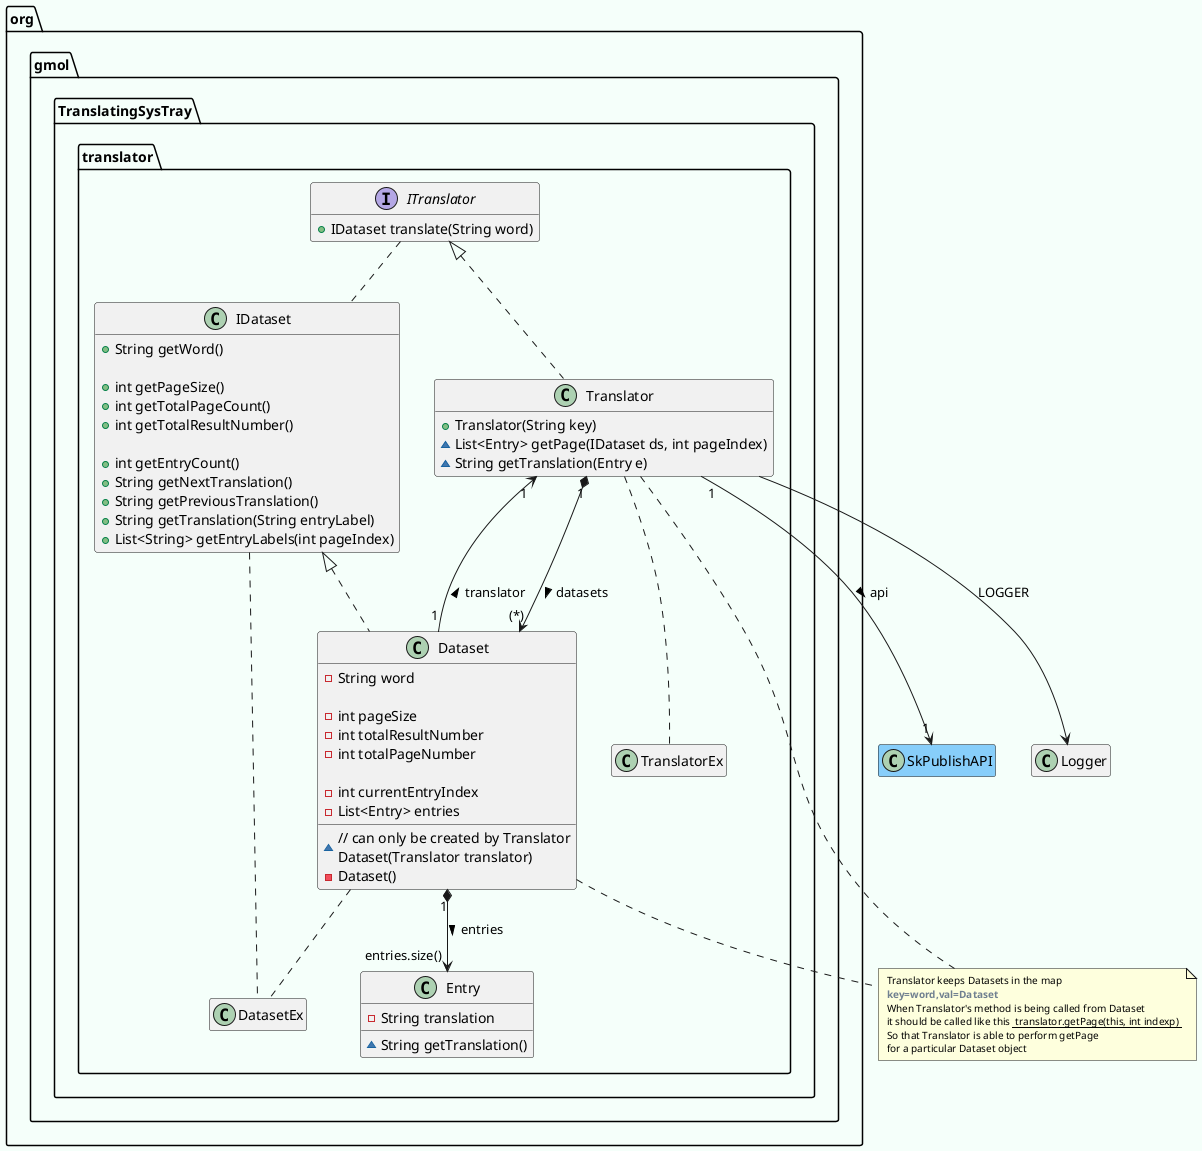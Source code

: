 @startuml
skinparam monochrome false
skinparam backgroundColor MintCream

hide empty members

note as N1
<size:10> Translator keeps Datasets in the map
<size:10> <b><color:SlateGray >key=word,val=Dataset </color>
<size:10> When Translator's method is being called from Dataset
<size:10> it should be called like this <u> translator.getPage(this, int indexp) </u>
<size:10> So that Translator is able to perform getPage
<size:10> for a particular Dataset object </size>
end note

package org.gmol.TranslatingSysTray.translator {
    
    interface ITranslator {
        +IDataset translate(String word)
    }
    class Translator implements ITranslator {
    
        + Translator(String key)     
        ~ List<Entry> getPage(IDataset ds, int pageIndex)
        ~ String getTranslation(Entry e)
    }
    class DatasetEx {
    }
    class IDataset {
	    + String getWord()
	    
		+ int getPageSize()
   		+ int getTotalPageCount()
   		+ int getTotalResultNumber()
   		
        + int getEntryCount()
        
   		+ String getNextTranslation()
        + String getPreviousTranslation()
        + String getTranslation(String entryLabel)
        + List<String> getEntryLabels(int pageIndex)
    }
    class Dataset implements IDataset{
        - String word
        
        - int pageSize
        - int totalResultNumber
        - int totalPageNumber
        
        - int currentEntryIndex
        - List<Entry> entries
        ~ // can only be created by Translator\nDataset(Translator translator)
        - Dataset()
    }
    class Entry {
        - String translation
        ~ String getTranslation()
    }
    class TranslatorEx {
    }
}
class SkPublishAPI #LightSkyBlue {
}

ITranslator .. IDataset
Translator "1" *--> "(*)" Dataset : datasets >
'N1 .. Dataset
'N1 .. Translator
Dataset .. N1
Translator .. N1
Translator "1" <-- "1" Dataset : translator <
Translator "1" --> "1" SkPublishAPI : api >
Translator .. TranslatorEx
Translator --> Logger : LOGGER 
Dataset "1" *--> "entries.size()" Entry : entries >
Dataset .. DatasetEx
IDataset .. DatasetEx

@enduml
